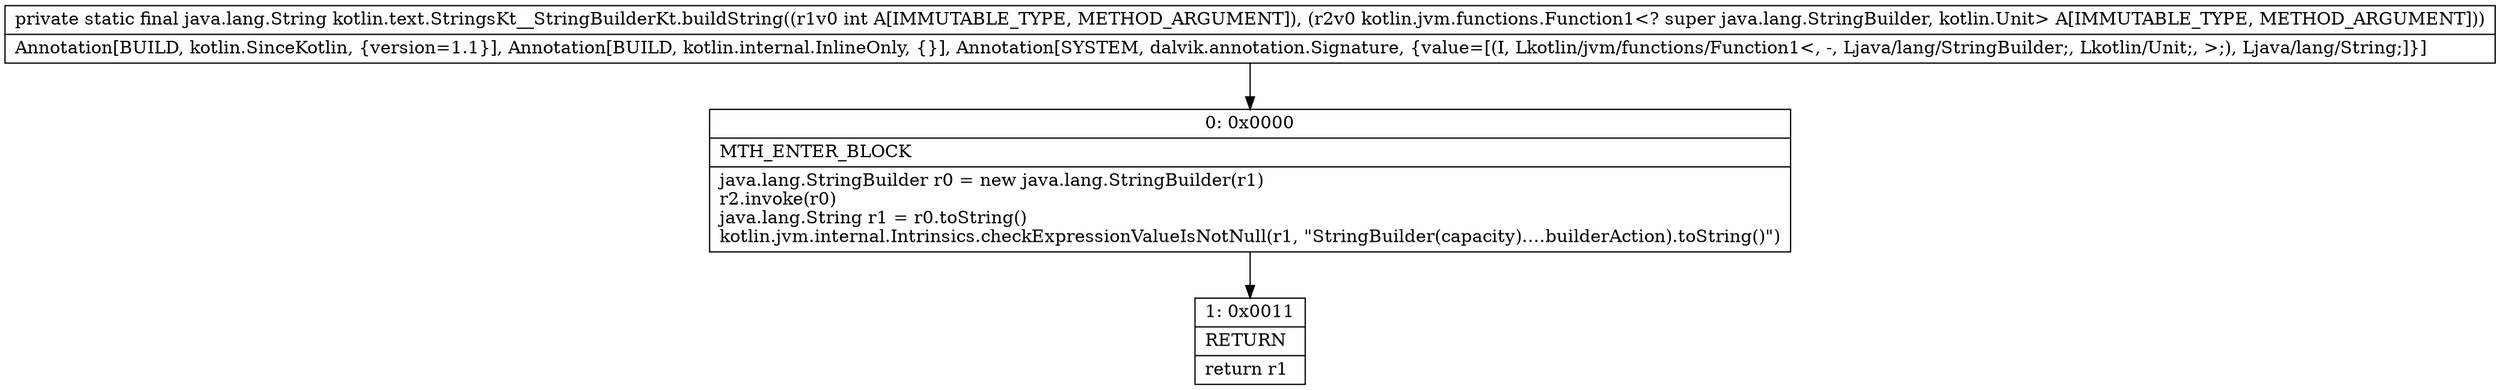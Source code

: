 digraph "CFG forkotlin.text.StringsKt__StringBuilderKt.buildString(ILkotlin\/jvm\/functions\/Function1;)Ljava\/lang\/String;" {
Node_0 [shape=record,label="{0\:\ 0x0000|MTH_ENTER_BLOCK\l|java.lang.StringBuilder r0 = new java.lang.StringBuilder(r1)\lr2.invoke(r0)\ljava.lang.String r1 = r0.toString()\lkotlin.jvm.internal.Intrinsics.checkExpressionValueIsNotNull(r1, \"StringBuilder(capacity).…builderAction).toString()\")\l}"];
Node_1 [shape=record,label="{1\:\ 0x0011|RETURN\l|return r1\l}"];
MethodNode[shape=record,label="{private static final java.lang.String kotlin.text.StringsKt__StringBuilderKt.buildString((r1v0 int A[IMMUTABLE_TYPE, METHOD_ARGUMENT]), (r2v0 kotlin.jvm.functions.Function1\<? super java.lang.StringBuilder, kotlin.Unit\> A[IMMUTABLE_TYPE, METHOD_ARGUMENT]))  | Annotation[BUILD, kotlin.SinceKotlin, \{version=1.1\}], Annotation[BUILD, kotlin.internal.InlineOnly, \{\}], Annotation[SYSTEM, dalvik.annotation.Signature, \{value=[(I, Lkotlin\/jvm\/functions\/Function1\<, \-, Ljava\/lang\/StringBuilder;, Lkotlin\/Unit;, \>;), Ljava\/lang\/String;]\}]\l}"];
MethodNode -> Node_0;
Node_0 -> Node_1;
}

